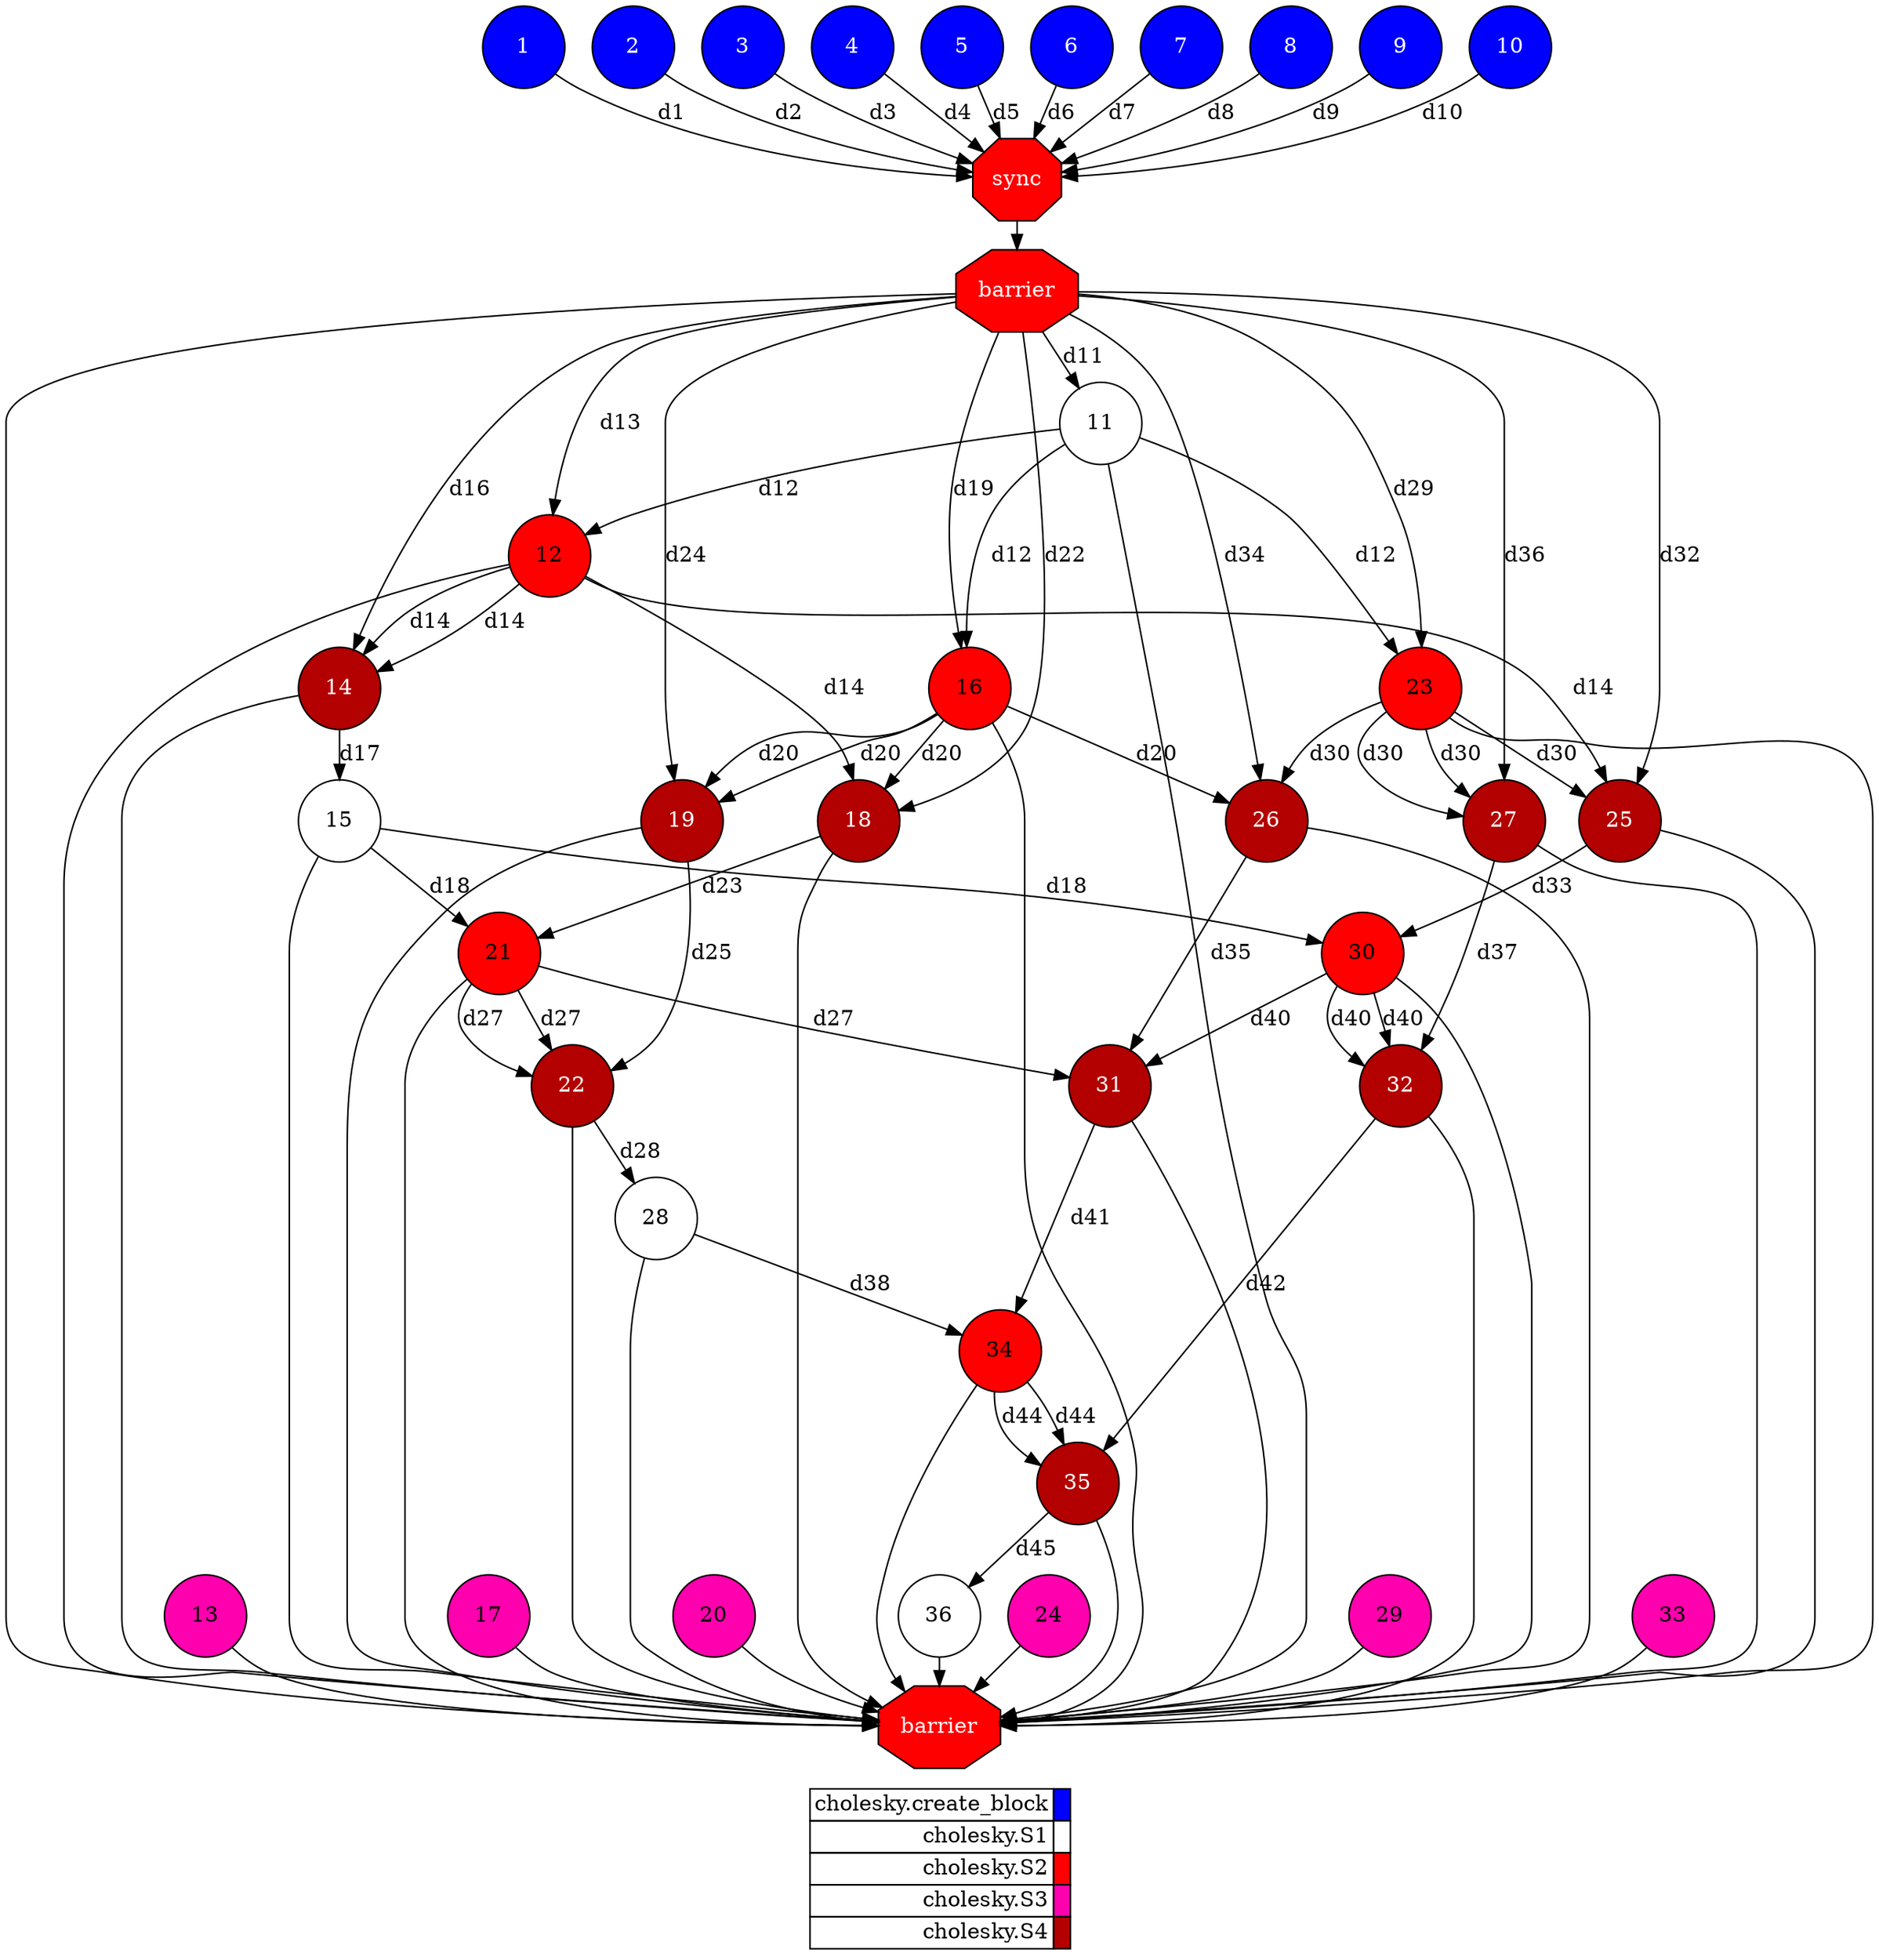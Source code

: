 digraph {
  rankdir=TB;
  labeljust="l";
  subgraph dependence_graph {
    ranksep=0.20;
    node[height=0.75];

1[shape=circle, style=filled fillcolor="#0000ff" fontcolor="#ffffff"];
2[shape=circle, style=filled fillcolor="#0000ff" fontcolor="#ffffff"];
3[shape=circle, style=filled fillcolor="#0000ff" fontcolor="#ffffff"];
4[shape=circle, style=filled fillcolor="#0000ff" fontcolor="#ffffff"];
5[shape=circle, style=filled fillcolor="#0000ff" fontcolor="#ffffff"];
6[shape=circle, style=filled fillcolor="#0000ff" fontcolor="#ffffff"];
7[shape=circle, style=filled fillcolor="#0000ff" fontcolor="#ffffff"];
8[shape=circle, style=filled fillcolor="#0000ff" fontcolor="#ffffff"];
9[shape=circle, style=filled fillcolor="#0000ff" fontcolor="#ffffff"];
10[shape=circle, style=filled fillcolor="#0000ff" fontcolor="#ffffff"];
Synchro1[label="sync", shape=octagon, style=filled fillcolor="#ff0000" fontcolor="#FFFFFF"];
1 -> Synchro1[ label="d1" ];
2 -> Synchro1[ label="d2" ];
3 -> Synchro1[ label="d3" ];
4 -> Synchro1[ label="d4" ];
5 -> Synchro1[ label="d5" ];
6 -> Synchro1[ label="d6" ];
7 -> Synchro1[ label="d7" ];
8 -> Synchro1[ label="d8" ];
9 -> Synchro1[ label="d9" ];
10 -> Synchro1[ label="d10" ];
Synchro2[label="barrier", shape=octagon, style=filled fillcolor="#ff0000" fontcolor="#FFFFFF"];
Synchro1 -> Synchro2;
11[shape=circle, style=filled fillcolor="#ffffff" fontcolor="#000000"];
Synchro2 -> 11[ label="d11" ];
12[shape=circle, style=filled fillcolor="#ff0000" fontcolor="#000000"];
11 -> 12[ label="d12" ];
Synchro2 -> 12[ label="d13" ];
13[shape=circle, style=filled fillcolor="#ff00ae" fontcolor="#000000"];
14[shape=circle, style=filled fillcolor="#b30000" fontcolor="#ffffff"];
12 -> 14[ label="d14" ];
12 -> 14[ label="d14" ];
Synchro2 -> 14[ label="d16" ];
15[shape=circle, style=filled fillcolor="#ffffff" fontcolor="#000000"];
14 -> 15[ label="d17" ];
16[shape=circle, style=filled fillcolor="#ff0000" fontcolor="#000000"];
11 -> 16[ label="d12" ];
Synchro2 -> 16[ label="d19" ];
17[shape=circle, style=filled fillcolor="#ff00ae" fontcolor="#000000"];
18[shape=circle, style=filled fillcolor="#b30000" fontcolor="#ffffff"];
16 -> 18[ label="d20" ];
12 -> 18[ label="d14" ];
Synchro2 -> 18[ label="d22" ];
19[shape=circle, style=filled fillcolor="#b30000" fontcolor="#ffffff"];
16 -> 19[ label="d20" ];
16 -> 19[ label="d20" ];
Synchro2 -> 19[ label="d24" ];
20[shape=circle, style=filled fillcolor="#ff00ae" fontcolor="#000000"];
21[shape=circle, style=filled fillcolor="#ff0000" fontcolor="#000000"];
15 -> 21[ label="d18" ];
18 -> 21[ label="d23" ];
22[shape=circle, style=filled fillcolor="#b30000" fontcolor="#ffffff"];
21 -> 22[ label="d27" ];
21 -> 22[ label="d27" ];
19 -> 22[ label="d25" ];
23[shape=circle, style=filled fillcolor="#ff0000" fontcolor="#000000"];
11 -> 23[ label="d12" ];
Synchro2 -> 23[ label="d29" ];
24[shape=circle, style=filled fillcolor="#ff00ae" fontcolor="#000000"];
25[shape=circle, style=filled fillcolor="#b30000" fontcolor="#ffffff"];
23 -> 25[ label="d30" ];
12 -> 25[ label="d14" ];
Synchro2 -> 25[ label="d32" ];
26[shape=circle, style=filled fillcolor="#b30000" fontcolor="#ffffff"];
23 -> 26[ label="d30" ];
16 -> 26[ label="d20" ];
Synchro2 -> 26[ label="d34" ];
27[shape=circle, style=filled fillcolor="#b30000" fontcolor="#ffffff"];
23 -> 27[ label="d30" ];
23 -> 27[ label="d30" ];
Synchro2 -> 27[ label="d36" ];
28[shape=circle, style=filled fillcolor="#ffffff" fontcolor="#000000"];
22 -> 28[ label="d28" ];
29[shape=circle, style=filled fillcolor="#ff00ae" fontcolor="#000000"];
30[shape=circle, style=filled fillcolor="#ff0000" fontcolor="#000000"];
15 -> 30[ label="d18" ];
25 -> 30[ label="d33" ];
31[shape=circle, style=filled fillcolor="#b30000" fontcolor="#ffffff"];
30 -> 31[ label="d40" ];
21 -> 31[ label="d27" ];
26 -> 31[ label="d35" ];
32[shape=circle, style=filled fillcolor="#b30000" fontcolor="#ffffff"];
30 -> 32[ label="d40" ];
30 -> 32[ label="d40" ];
27 -> 32[ label="d37" ];
33[shape=circle, style=filled fillcolor="#ff00ae" fontcolor="#000000"];
34[shape=circle, style=filled fillcolor="#ff0000" fontcolor="#000000"];
28 -> 34[ label="d38" ];
31 -> 34[ label="d41" ];
35[shape=circle, style=filled fillcolor="#b30000" fontcolor="#ffffff"];
34 -> 35[ label="d44" ];
34 -> 35[ label="d44" ];
32 -> 35[ label="d42" ];
36[shape=circle, style=filled fillcolor="#ffffff" fontcolor="#000000"];
35 -> 36[ label="d45" ];
Synchro3[label="barrier", shape=octagon, style=filled fillcolor="#ff0000" fontcolor="#FFFFFF"];
Synchro2 -> Synchro3;
32 -> Synchro3;
35 -> Synchro3;
12 -> Synchro3;
23 -> Synchro3;
11 -> Synchro3;
20 -> Synchro3;
24 -> Synchro3;
15 -> Synchro3;
34 -> Synchro3;
13 -> Synchro3;
30 -> Synchro3;
36 -> Synchro3;
22 -> Synchro3;
18 -> Synchro3;
27 -> Synchro3;
14 -> Synchro3;
28 -> Synchro3;
16 -> Synchro3;
19 -> Synchro3;
31 -> Synchro3;
21 -> Synchro3;
26 -> Synchro3;
17 -> Synchro3;
29 -> Synchro3;
33 -> Synchro3;
25 -> Synchro3;  }
  subgraph legend {
    rank=sink;
    node [shape=plaintext, height=0.75];
    ranksep=0.20;
    label = "Legend";
    key [label=<
      <table border="0" cellpadding="2" cellspacing="0" cellborder="1">
<tr>
<td align="right">cholesky.create_block</td>
<td bgcolor="#0000ff">&nbsp;</td>
</tr>
<tr>
<td align="right">cholesky.S1</td>
<td bgcolor="#ffffff">&nbsp;</td>
</tr>
<tr>
<td align="right">cholesky.S2</td>
<td bgcolor="#ff0000">&nbsp;</td>
</tr>
<tr>
<td align="right">cholesky.S3</td>
<td bgcolor="#ff00ae">&nbsp;</td>
</tr>
<tr>
<td align="right">cholesky.S4</td>
<td bgcolor="#b30000">&nbsp;</td>
</tr>
      </table>
    >]
  }
}
